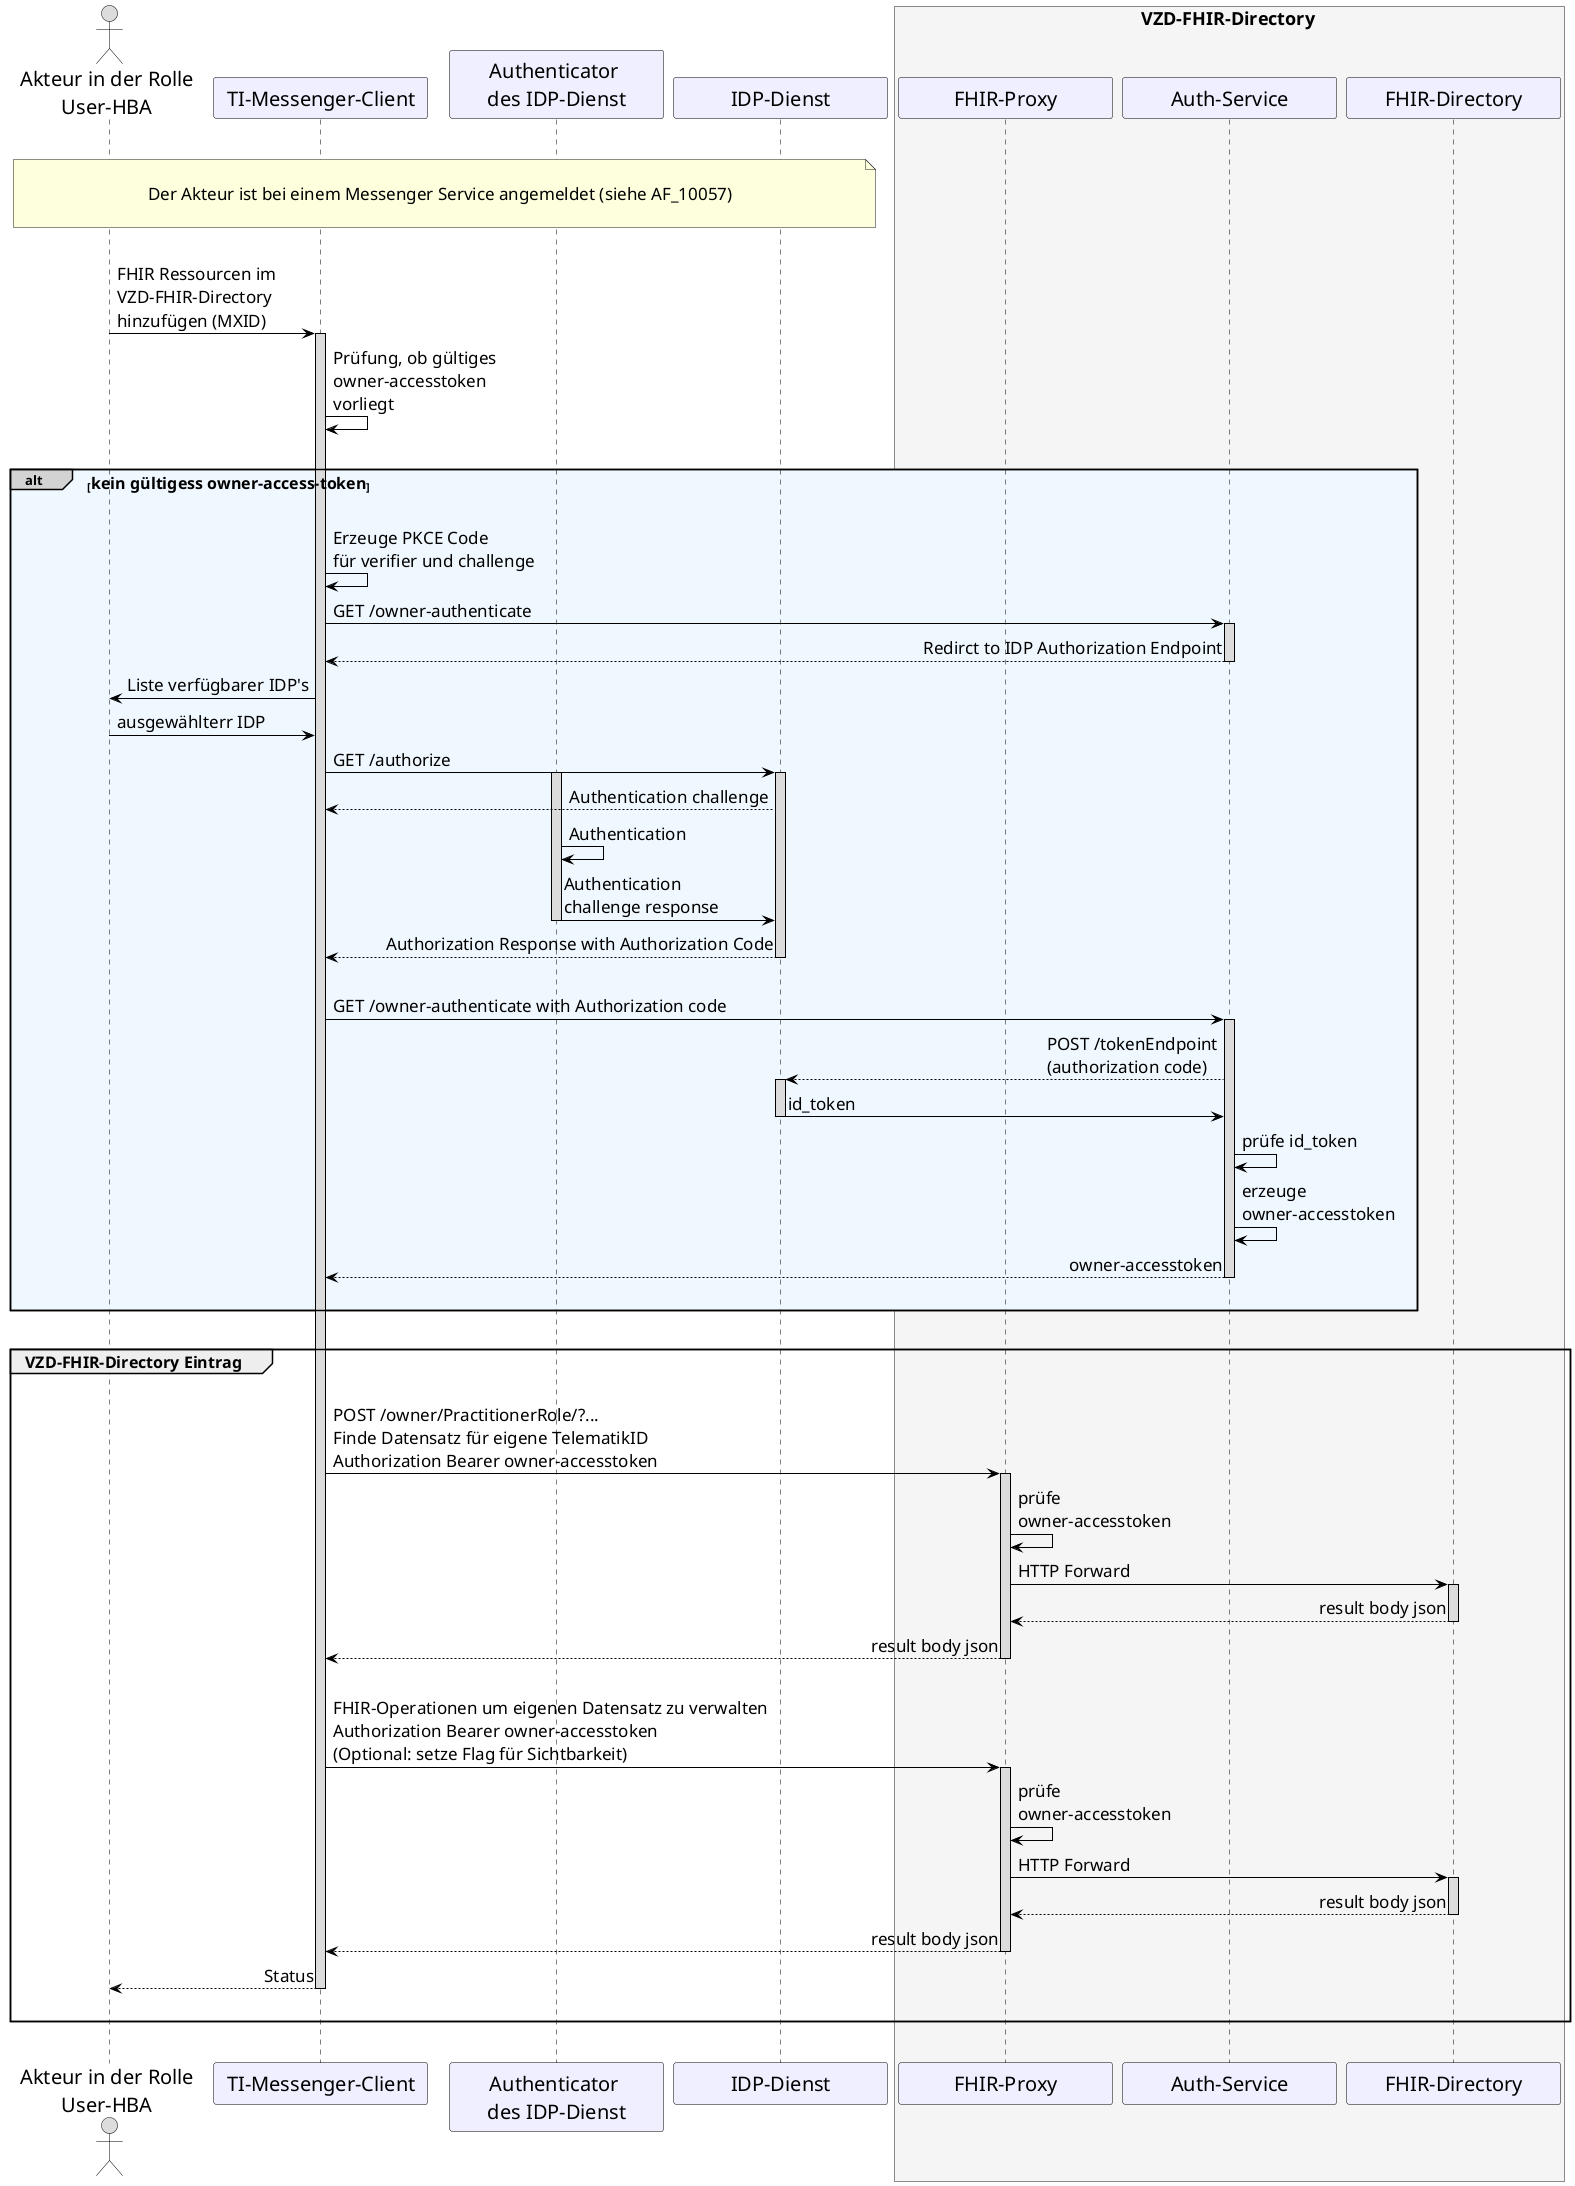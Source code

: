 /' 
# TI-Messenger 1.1
# TI-Messenger-Dienst
# UC - 10058
# Sequence Diagram
# Name: Akteur im Verzeichnisdienst hinzufügen
'/

@startuml
skinparam sequenceMessageAlign direction
skinparam minClassWidth 200
skinparam BoxPadding 1
skinparam sequenceReferenceHeaderBackgroundColor palegreen
scale max 2048 width

skinparam sequence {
ArrowColor black
ArrowFontSize 17
ActorBorderColor black
LifeLineBorderColor black
LifeLineBackgroundColor Gainsboro

ParticipantBorderColor Motivation
ParticipantBackgroundColor Motivation
ParticipantFontName Impact
ParticipantFontSize 20
ParticipantFontColor black
ParticipantBorderColor Black
ParticipantBackgroundColor MOTIVATION

ActorBackgroundColor Gainsboro
ActorFontColor black
ActorFontSize 20
ActorFontName Aapex
}
    actor U as "Akteur in der Rolle\nUser-HBA"
    participant C as "TI-Messenger-Client"
    participant A as "Authenticator \ndes IDP-Dienst"
    participant I as "IDP-Dienst" 
    box <size:18>VZD-FHIR-Directory</size> #WhiteSmoke
      participant FP as "FHIR-Proxy"
      participant Auth as "Auth-Service"
      participant VZD as "FHIR-Directory"
    end box

|||
note over U, I: \n<size:17>Der Akteur ist bei einem Messenger Service angemeldet (siehe AF_10057)</size>\n
|||

U->C: FHIR Ressourcen im \nVZD-FHIR-Directory \nhinzufügen (MXID)
  Activate C
C->C: Prüfung, ob gültiges \nowner-accesstoken \nvorliegt

|||
alt#LightGrey #AliceBlue <size:16>kein gültigess owner-access-token</size>
|||

  C->C: Erzeuge PKCE Code \nfür verifier und challenge
  C->Auth: GET /owner-authenticate
    Activate Auth
  Auth-->C: Redirct to IDP Authorization Endpoint
    Deactivate Auth

  C->U: Liste verfügbarer IDP's
  U->C: ausgewählterr IDP
    
  C->I: GET /authorize
    Activate A
    Activate I
  I-->C: Authentication challenge
  A->A: Authentication
  A->I: Authentication \nchallenge response
    Deactivate A
  I-->C: Authorization Response with Authorization Code
    Deactivate I
       
  |||          
  C->Auth: GET /owner-authenticate with Authorization code
    Activate Auth
  Auth-->I: POST /tokenEndpoint\n(authorization code)
    Activate I
  I->Auth: id_token
    Deactivate I
  Auth->Auth: prüfe id_token
  Auth->Auth: erzeuge \nowner-accesstoken
  Auth-->C: owner-accesstoken
    Deactivate Auth
  |||
end
      
|||

group <size:16>VZD-FHIR-Directory Eintrag</size>
  |||
  C->FP: POST /owner/PractitionerRole/?... \nFinde Datensatz für eigene TelematikID \nAuthorization Bearer owner-accesstoken
    Activate FP
  FP->FP: prüfe \nowner-accesstoken
  FP->VZD: HTTP Forward
    Activate VZD
  VZD-->FP: result body json
    Deactivate VZD
  FP-->C: result body json
    Deactivate FP
    
  |||
  C->FP: FHIR-Operationen um eigenen Datensatz zu verwalten \nAuthorization Bearer owner-accesstoken \n(Optional: setze Flag für Sichtbarkeit)
    Activate FP
  FP->FP: prüfe \nowner-accesstoken
  FP->VZD: HTTP Forward
    Activate VZD
  VZD-->FP: result body json
    Deactivate VZD
  FP-->C: result body json
    Deactivate FP
  C-->U: Status    
    Deactivate C
  |||
end
|||

  Deactivate C
@enduml
